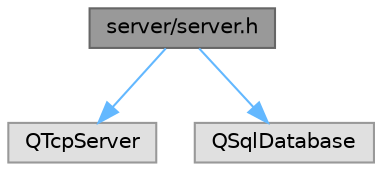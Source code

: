 digraph "server/server.h"
{
 // LATEX_PDF_SIZE
  bgcolor="transparent";
  edge [fontname=Helvetica,fontsize=10,labelfontname=Helvetica,labelfontsize=10];
  node [fontname=Helvetica,fontsize=10,shape=box,height=0.2,width=0.4];
  Node1 [id="Node000001",label="server/server.h",height=0.2,width=0.4,color="gray40", fillcolor="grey60", style="filled", fontcolor="black",tooltip="Заголовочный файл класса сервера, отвечающего за сетевое взаимодействие"];
  Node1 -> Node2 [id="edge1_Node000001_Node000002",color="steelblue1",style="solid",tooltip=" "];
  Node2 [id="Node000002",label="QTcpServer",height=0.2,width=0.4,color="grey60", fillcolor="#E0E0E0", style="filled",tooltip=" "];
  Node1 -> Node3 [id="edge2_Node000001_Node000003",color="steelblue1",style="solid",tooltip=" "];
  Node3 [id="Node000003",label="QSqlDatabase",height=0.2,width=0.4,color="grey60", fillcolor="#E0E0E0", style="filled",tooltip=" "];
}
